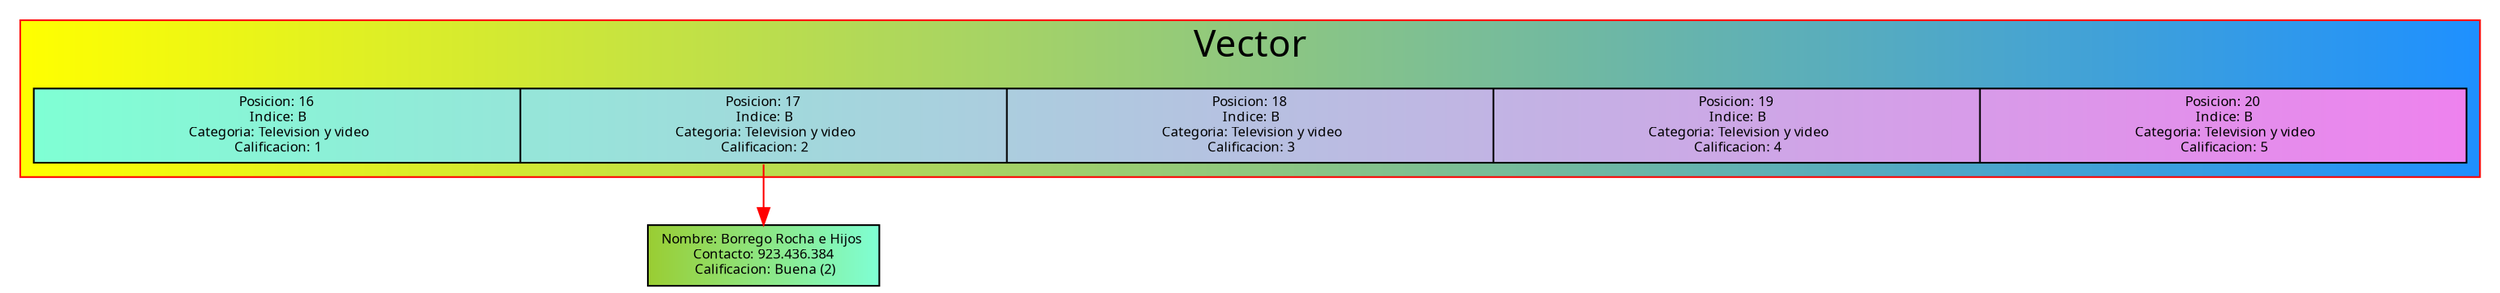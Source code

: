 digraph grafo{
fontname="Verdana" color=red fontsize=22;
node [shape=record fontsize=8 fontname="Verdana" style=filled];
edge [color="blue"]
subgraph cluster{
label = "Vector";
bgcolor="yellow:dodgerblue"
Vector[label="<15>Posicion: 16\n Indice: B\n Categoria: Television y video\n Calificacion: 1|<16>Posicion: 17\n Indice: B\n Categoria: Television y video\n Calificacion: 2|<17>Posicion: 18\n Indice: B\n Categoria: Television y video\n Calificacion: 3|<18>Posicion: 19\n Indice: B\n Categoria: Television y video\n Calificacion: 4|<19>Posicion: 20\n Indice: B\n Categoria: Television y video\n Calificacion: 5",width=20, fillcolor="aquamarine:violet"];
}
1621[label="Nombre: Borrego Rocha e Hijos \n Contacto: 923.436.384 \n Calificacion: Buena (2)", fillcolor="yellowgreen:aquamarine"];
Vector:16->1621[color=red]
}